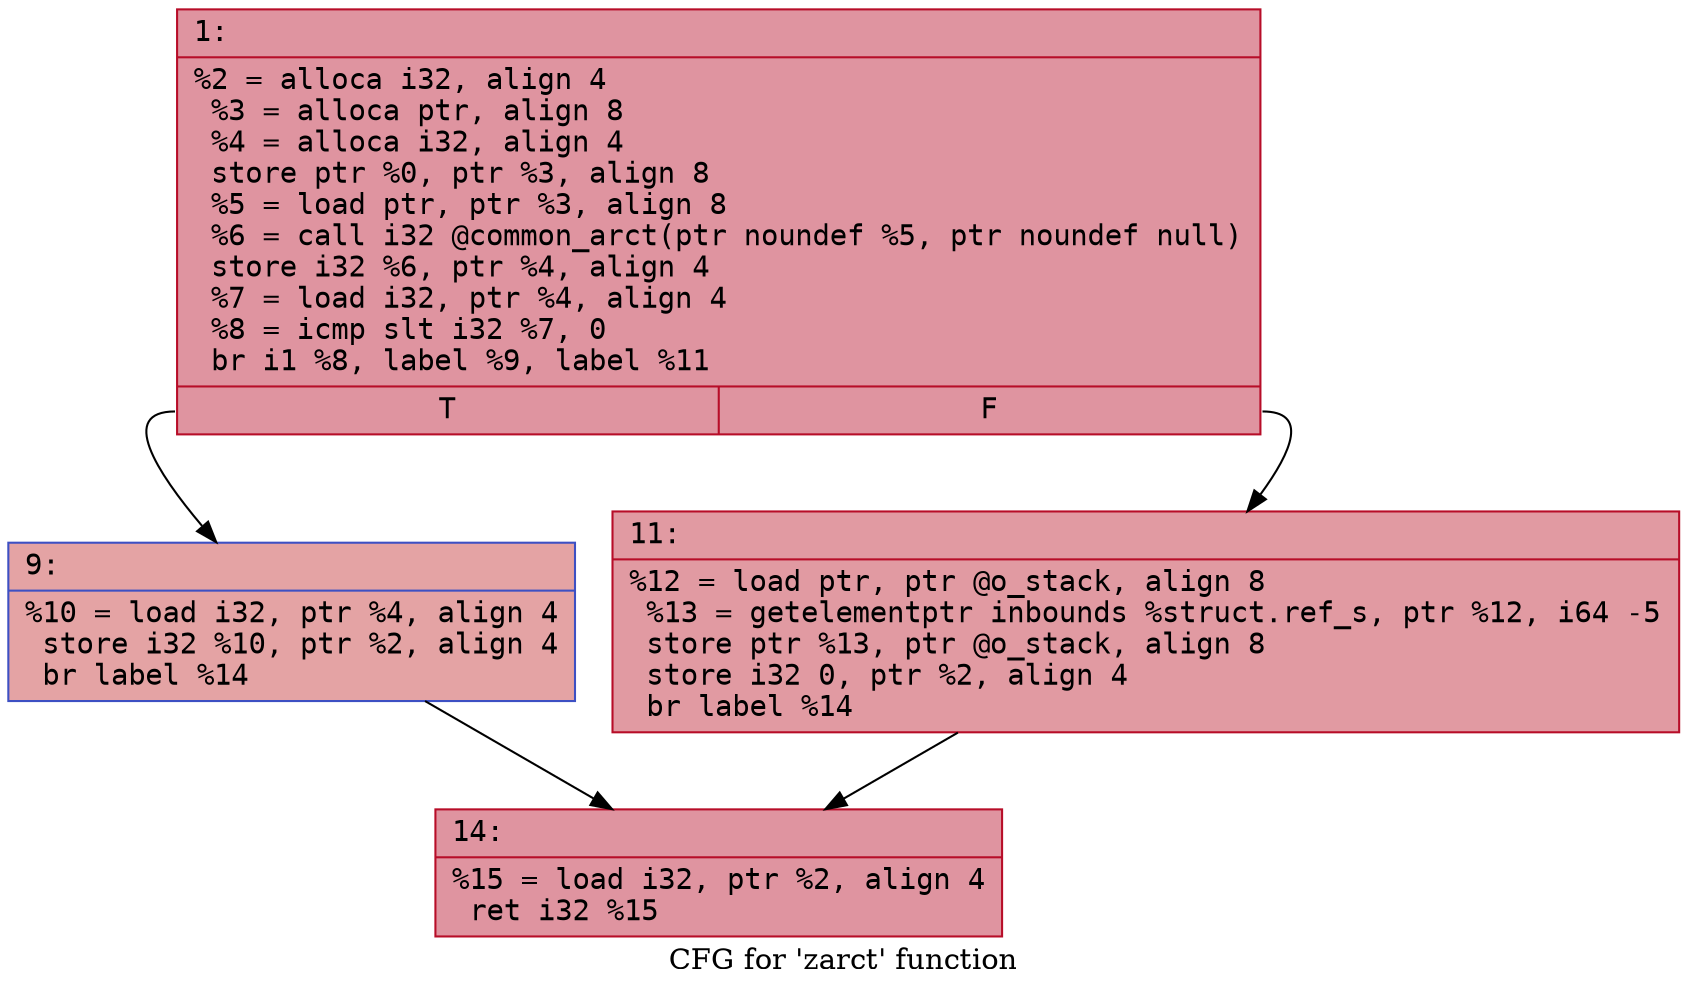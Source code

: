 digraph "CFG for 'zarct' function" {
	label="CFG for 'zarct' function";

	Node0x600002d6a3a0 [shape=record,color="#b70d28ff", style=filled, fillcolor="#b70d2870" fontname="Courier",label="{1:\l|  %2 = alloca i32, align 4\l  %3 = alloca ptr, align 8\l  %4 = alloca i32, align 4\l  store ptr %0, ptr %3, align 8\l  %5 = load ptr, ptr %3, align 8\l  %6 = call i32 @common_arct(ptr noundef %5, ptr noundef null)\l  store i32 %6, ptr %4, align 4\l  %7 = load i32, ptr %4, align 4\l  %8 = icmp slt i32 %7, 0\l  br i1 %8, label %9, label %11\l|{<s0>T|<s1>F}}"];
	Node0x600002d6a3a0:s0 -> Node0x600002d6a3f0[tooltip="1 -> 9\nProbability 37.50%" ];
	Node0x600002d6a3a0:s1 -> Node0x600002d6a440[tooltip="1 -> 11\nProbability 62.50%" ];
	Node0x600002d6a3f0 [shape=record,color="#3d50c3ff", style=filled, fillcolor="#c32e3170" fontname="Courier",label="{9:\l|  %10 = load i32, ptr %4, align 4\l  store i32 %10, ptr %2, align 4\l  br label %14\l}"];
	Node0x600002d6a3f0 -> Node0x600002d6a490[tooltip="9 -> 14\nProbability 100.00%" ];
	Node0x600002d6a440 [shape=record,color="#b70d28ff", style=filled, fillcolor="#bb1b2c70" fontname="Courier",label="{11:\l|  %12 = load ptr, ptr @o_stack, align 8\l  %13 = getelementptr inbounds %struct.ref_s, ptr %12, i64 -5\l  store ptr %13, ptr @o_stack, align 8\l  store i32 0, ptr %2, align 4\l  br label %14\l}"];
	Node0x600002d6a440 -> Node0x600002d6a490[tooltip="11 -> 14\nProbability 100.00%" ];
	Node0x600002d6a490 [shape=record,color="#b70d28ff", style=filled, fillcolor="#b70d2870" fontname="Courier",label="{14:\l|  %15 = load i32, ptr %2, align 4\l  ret i32 %15\l}"];
}
